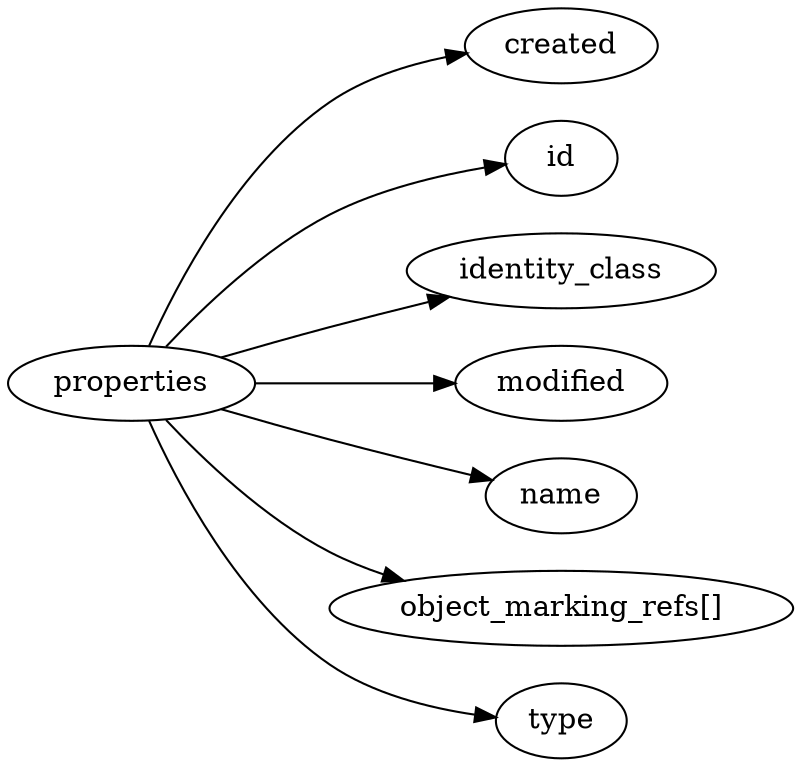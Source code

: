 digraph {
    graph [rankdir=LR]
    "created" [label="created"]
    "id" [label="id"]
    "identity_class" [label="identity_class"]
    "modified" [label="modified"]
    "name" [label="name"]
    "object_marking_refs" [label="object_marking_refs[]"]
    "type" [label="type"]
    "properties" -> "object_marking_refs"
    "properties" -> "id"
    "properties" -> "type"
    "properties" -> "identity_class"
    "properties" -> "created"
    "properties" -> "modified"
    "properties" -> "name"
}